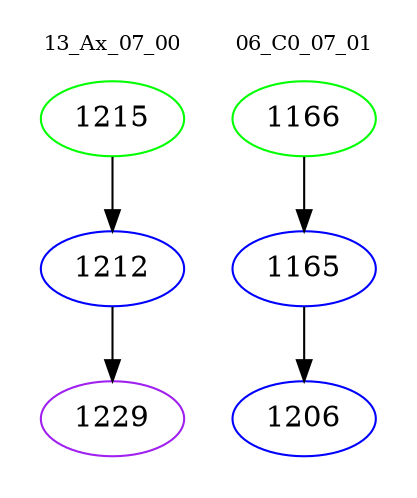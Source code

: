 digraph{
subgraph cluster_0 {
color = white
label = "13_Ax_07_00";
fontsize=10;
T0_1215 [label="1215", color="green"]
T0_1215 -> T0_1212 [color="black"]
T0_1212 [label="1212", color="blue"]
T0_1212 -> T0_1229 [color="black"]
T0_1229 [label="1229", color="purple"]
}
subgraph cluster_1 {
color = white
label = "06_C0_07_01";
fontsize=10;
T1_1166 [label="1166", color="green"]
T1_1166 -> T1_1165 [color="black"]
T1_1165 [label="1165", color="blue"]
T1_1165 -> T1_1206 [color="black"]
T1_1206 [label="1206", color="blue"]
}
}
